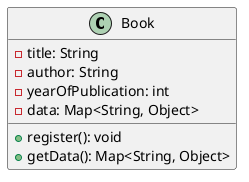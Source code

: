 @startuml

   class Book {
       - title: String
       - author: String
       - yearOfPublication: int
       - data: Map<String, Object>

       + register(): void
       + getData(): Map<String, Object>
   }

   @enduml